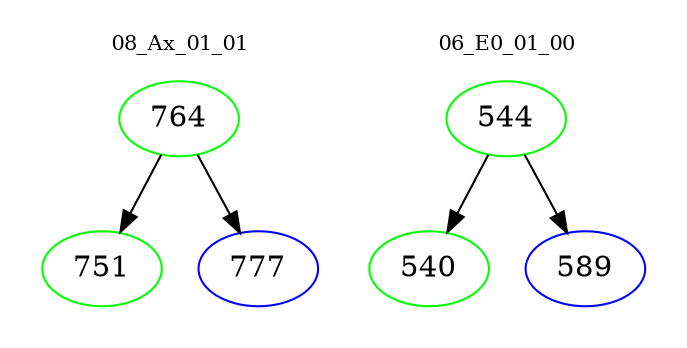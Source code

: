 digraph{
subgraph cluster_0 {
color = white
label = "08_Ax_01_01";
fontsize=10;
T0_764 [label="764", color="green"]
T0_764 -> T0_751 [color="black"]
T0_751 [label="751", color="green"]
T0_764 -> T0_777 [color="black"]
T0_777 [label="777", color="blue"]
}
subgraph cluster_1 {
color = white
label = "06_E0_01_00";
fontsize=10;
T1_544 [label="544", color="green"]
T1_544 -> T1_540 [color="black"]
T1_540 [label="540", color="green"]
T1_544 -> T1_589 [color="black"]
T1_589 [label="589", color="blue"]
}
}
